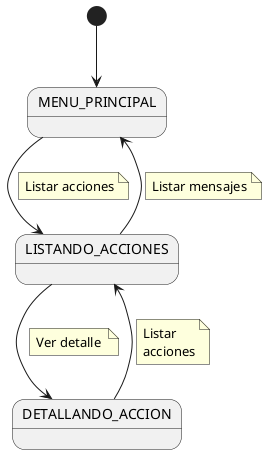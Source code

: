 @startuml diagramaContextoManejoAcciones
state "MENU_PRINCIPAL" as MenuPrincipal
state "LISTANDO_ACCIONES" as Acciones
state "DETALLANDO_ACCION" as AccionDetallada

[*] --> MenuPrincipal

MenuPrincipal --> Acciones
    note on link
        Listar acciones
    end note

Acciones --> AccionDetallada
    note on link
        Ver detalle 
    end note

AccionDetallada --> Acciones
    note on link
        Listar
        acciones
    end note

Acciones --> MenuPrincipal
    note on link
        Listar mensajes
    end note
@enduml